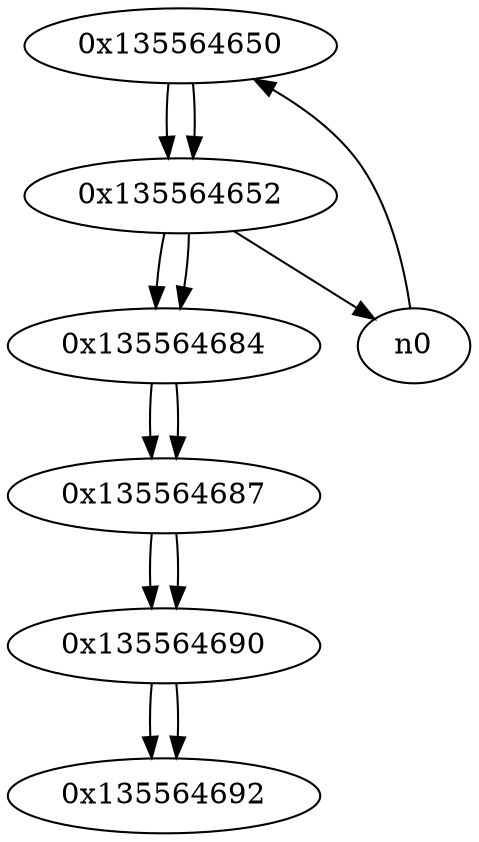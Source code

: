 digraph G{
/* nodes */
  n1 [label="0x135564650"]
  n2 [label="0x135564652"]
  n3 [label="0x135564684"]
  n4 [label="0x135564687"]
  n5 [label="0x135564690"]
  n6 [label="0x135564692"]
/* edges */
n1 -> n2;
n0 -> n1;
n2 -> n0;
n2 -> n3;
n1 -> n2;
n3 -> n4;
n2 -> n3;
n4 -> n5;
n3 -> n4;
n5 -> n6;
n4 -> n5;
n5 -> n6;
}
